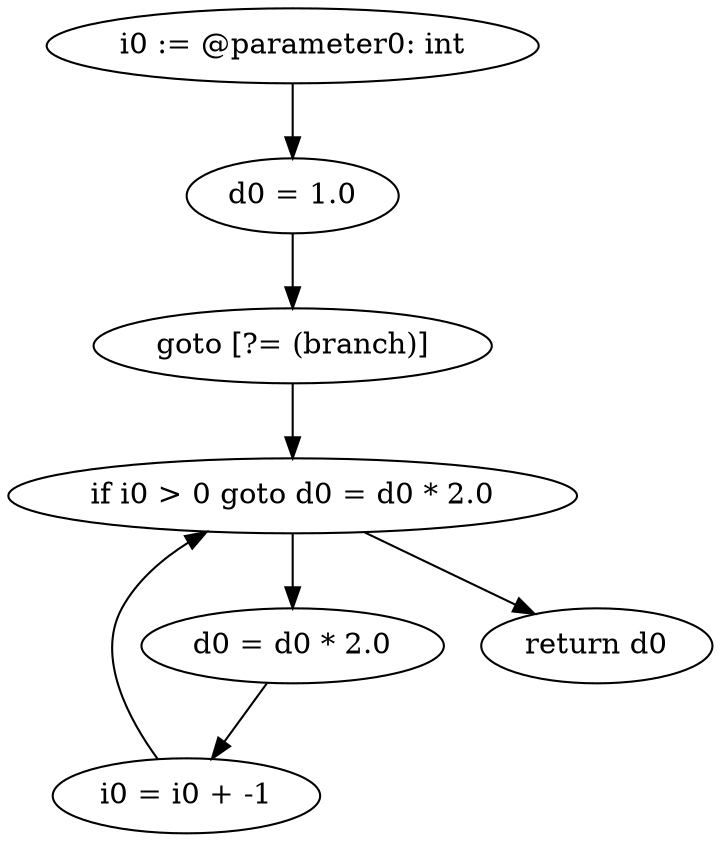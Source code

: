 digraph "unitGraph" {
    "i0 := @parameter0: int"
    "d0 = 1.0"
    "goto [?= (branch)]"
    "d0 = d0 * 2.0"
    "i0 = i0 + -1"
    "if i0 > 0 goto d0 = d0 * 2.0"
    "return d0"
    "i0 := @parameter0: int"->"d0 = 1.0";
    "d0 = 1.0"->"goto [?= (branch)]";
    "goto [?= (branch)]"->"if i0 > 0 goto d0 = d0 * 2.0";
    "d0 = d0 * 2.0"->"i0 = i0 + -1";
    "i0 = i0 + -1"->"if i0 > 0 goto d0 = d0 * 2.0";
    "if i0 > 0 goto d0 = d0 * 2.0"->"return d0";
    "if i0 > 0 goto d0 = d0 * 2.0"->"d0 = d0 * 2.0";
}
